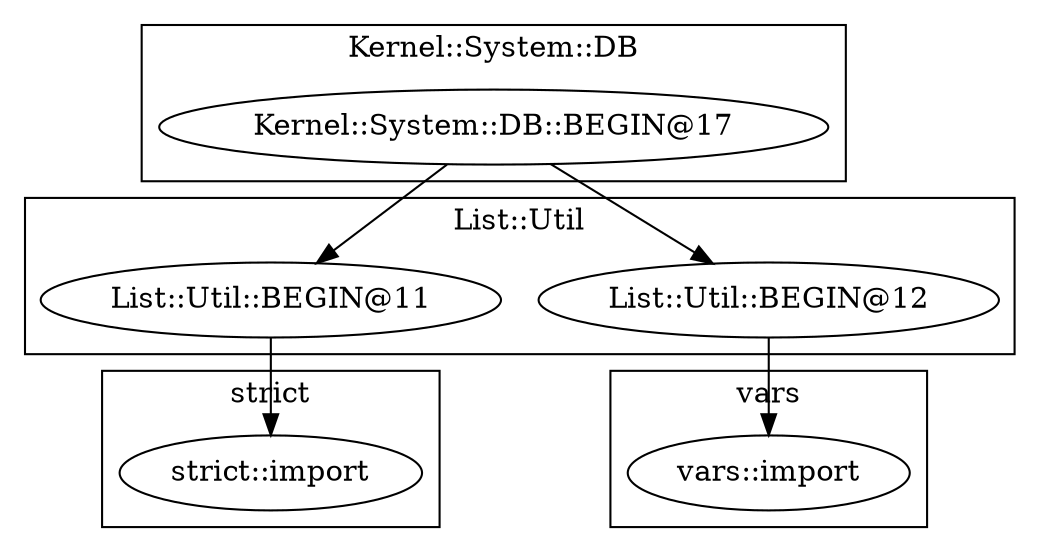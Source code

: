 digraph {
graph [overlap=false]
subgraph cluster_vars {
	label="vars";
	"vars::import";
}
subgraph cluster_strict {
	label="strict";
	"strict::import";
}
subgraph cluster_Kernel_System_DB {
	label="Kernel::System::DB";
	"Kernel::System::DB::BEGIN@17";
}
subgraph cluster_List_Util {
	label="List::Util";
	"List::Util::BEGIN@11";
	"List::Util::BEGIN@12";
}
"Kernel::System::DB::BEGIN@17" -> "List::Util::BEGIN@12";
"Kernel::System::DB::BEGIN@17" -> "List::Util::BEGIN@11";
"List::Util::BEGIN@12" -> "vars::import";
"List::Util::BEGIN@11" -> "strict::import";
}
